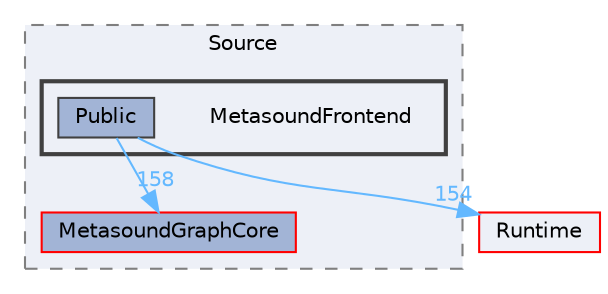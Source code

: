 digraph "MetasoundFrontend"
{
 // INTERACTIVE_SVG=YES
 // LATEX_PDF_SIZE
  bgcolor="transparent";
  edge [fontname=Helvetica,fontsize=10,labelfontname=Helvetica,labelfontsize=10];
  node [fontname=Helvetica,fontsize=10,shape=box,height=0.2,width=0.4];
  compound=true
  subgraph clusterdir_6d3eff4ef01bd5c3f90a670a8d5f6d34 {
    graph [ bgcolor="#edf0f7", pencolor="grey50", label="Source", fontname=Helvetica,fontsize=10 style="filled,dashed", URL="dir_6d3eff4ef01bd5c3f90a670a8d5f6d34.html",tooltip=""]
  dir_bf730193d136adee8eaddd1c62c967df [label="MetasoundGraphCore", fillcolor="#a2b4d6", color="red", style="filled", URL="dir_bf730193d136adee8eaddd1c62c967df.html",tooltip=""];
  subgraph clusterdir_6ecfb48eb24002d589a77f3f2e75a56a {
    graph [ bgcolor="#edf0f7", pencolor="grey25", label="", fontname=Helvetica,fontsize=10 style="filled,bold", URL="dir_6ecfb48eb24002d589a77f3f2e75a56a.html",tooltip=""]
    dir_6ecfb48eb24002d589a77f3f2e75a56a [shape=plaintext, label="MetasoundFrontend"];
  dir_58f6b52692026cefec18f8afa327cf3c [label="Public", fillcolor="#a2b4d6", color="grey25", style="filled", URL="dir_58f6b52692026cefec18f8afa327cf3c.html",tooltip=""];
  }
  }
  dir_7536b172fbd480bfd146a1b1acd6856b [label="Runtime", fillcolor="#edf0f7", color="red", style="filled", URL="dir_7536b172fbd480bfd146a1b1acd6856b.html",tooltip=""];
  dir_58f6b52692026cefec18f8afa327cf3c->dir_7536b172fbd480bfd146a1b1acd6856b [headlabel="154", labeldistance=1.5 headhref="dir_000878_000984.html" href="dir_000878_000984.html" color="steelblue1" fontcolor="steelblue1"];
  dir_58f6b52692026cefec18f8afa327cf3c->dir_bf730193d136adee8eaddd1c62c967df [headlabel="158", labeldistance=1.5 headhref="dir_000878_000637.html" href="dir_000878_000637.html" color="steelblue1" fontcolor="steelblue1"];
}
